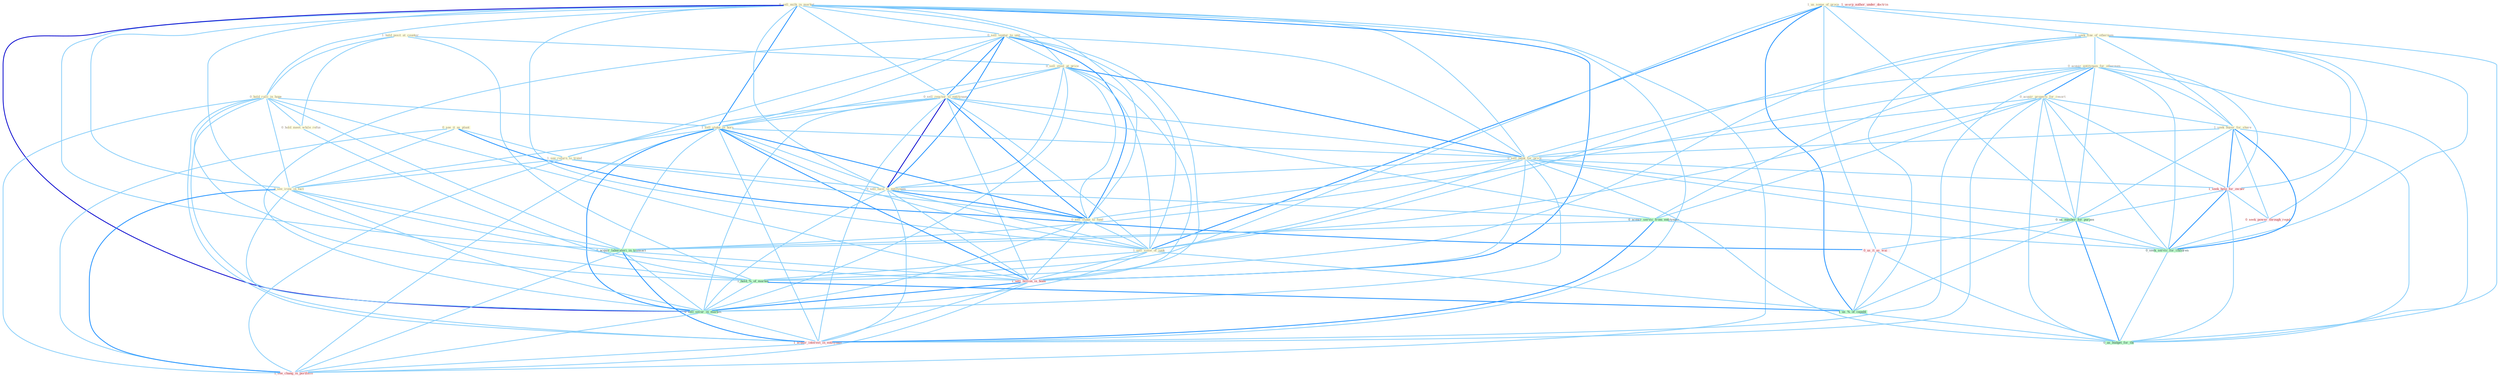 Graph G{ 
    node
    [shape=polygon,style=filled,width=.5,height=.06,color="#BDFCC9",fixedsize=true,fontsize=4,
    fontcolor="#2f4f4f"];
    {node
    [color="#ffffe0", fontcolor="#8b7d6b"] "1_us_some_of_proce " "1_seek_fine_of_othernum " "0_sell_milk_in_market " "1_hold_posit_at_counter " "0_hold_ralli_in_hope " "0_hold_meet_while_refus " "0_sell_ventur_to_unit " "0_sell_steel_at_price " "0_sell_reactor_to_entitynam " "0_see_it_as_plant " "0_acquir_entitynam_for_othernum " "0_acquir_properti_for_resort " "1_sell_stake_in_hors " "1_seek_buyer_for_share " "1_see_return_to_trend " "0_sell_bank_for_price " "0_sell_facil_to_entitynam " "0_sell_stake_to_fund " "0_see_ironi_in_fact " "1_sell_some_of_junk "}
{node [color="#fff0f5", fontcolor="#b22222"] "1_seek_help_for_owner " "0_seek_power_through_regul " "1_sell_billion_in_bond " "0_us_it_as_wai " "1_usurp_author_under_doctrin " "1_acquir_interest_in_entitynam " "1_see_chang_in_portfolio "}
edge [color="#B0E2FF"];

	"1_us_some_of_proce " -- "1_seek_fine_of_othernum " [w="1", color="#87cefa" ];
	"1_us_some_of_proce " -- "1_sell_some_of_junk " [w="2", color="#1e90ff" , len=0.8];
	"1_us_some_of_proce " -- "1_hold_%_of_market " [w="1", color="#87cefa" ];
	"1_us_some_of_proce " -- "0_us_number_for_purpos " [w="1", color="#87cefa" ];
	"1_us_some_of_proce " -- "0_us_it_as_wai " [w="1", color="#87cefa" ];
	"1_us_some_of_proce " -- "1_us_%_of_capabl " [w="2", color="#1e90ff" , len=0.8];
	"1_us_some_of_proce " -- "0_us_budget_for_thi " [w="1", color="#87cefa" ];
	"1_seek_fine_of_othernum " -- "0_acquir_entitynam_for_othernum " [w="1", color="#87cefa" ];
	"1_seek_fine_of_othernum " -- "1_seek_buyer_for_share " [w="1", color="#87cefa" ];
	"1_seek_fine_of_othernum " -- "1_sell_some_of_junk " [w="1", color="#87cefa" ];
	"1_seek_fine_of_othernum " -- "1_seek_help_for_owner " [w="1", color="#87cefa" ];
	"1_seek_fine_of_othernum " -- "1_hold_%_of_market " [w="1", color="#87cefa" ];
	"1_seek_fine_of_othernum " -- "0_seek_power_through_regul " [w="1", color="#87cefa" ];
	"1_seek_fine_of_othernum " -- "1_us_%_of_capabl " [w="1", color="#87cefa" ];
	"1_seek_fine_of_othernum " -- "0_seek_servic_for_children " [w="1", color="#87cefa" ];
	"0_sell_milk_in_market " -- "0_hold_ralli_in_hope " [w="1", color="#87cefa" ];
	"0_sell_milk_in_market " -- "0_sell_ventur_to_unit " [w="1", color="#87cefa" ];
	"0_sell_milk_in_market " -- "0_sell_steel_at_price " [w="1", color="#87cefa" ];
	"0_sell_milk_in_market " -- "0_sell_reactor_to_entitynam " [w="1", color="#87cefa" ];
	"0_sell_milk_in_market " -- "1_sell_stake_in_hors " [w="2", color="#1e90ff" , len=0.8];
	"0_sell_milk_in_market " -- "0_sell_bank_for_price " [w="1", color="#87cefa" ];
	"0_sell_milk_in_market " -- "0_sell_facil_to_entitynam " [w="1", color="#87cefa" ];
	"0_sell_milk_in_market " -- "0_sell_stake_to_fund " [w="1", color="#87cefa" ];
	"0_sell_milk_in_market " -- "0_see_ironi_in_fact " [w="1", color="#87cefa" ];
	"0_sell_milk_in_market " -- "1_sell_some_of_junk " [w="1", color="#87cefa" ];
	"0_sell_milk_in_market " -- "1_hold_%_of_market " [w="1", color="#87cefa" ];
	"0_sell_milk_in_market " -- "0_acquir_laboratori_in_transact " [w="1", color="#87cefa" ];
	"0_sell_milk_in_market " -- "1_sell_billion_in_bond " [w="2", color="#1e90ff" , len=0.8];
	"0_sell_milk_in_market " -- "0_sell_secur_in_market " [w="3", color="#0000cd" , len=0.6];
	"0_sell_milk_in_market " -- "1_acquir_interest_in_entitynam " [w="1", color="#87cefa" ];
	"0_sell_milk_in_market " -- "1_see_chang_in_portfolio " [w="1", color="#87cefa" ];
	"1_hold_posit_at_counter " -- "0_hold_ralli_in_hope " [w="1", color="#87cefa" ];
	"1_hold_posit_at_counter " -- "0_hold_meet_while_refus " [w="1", color="#87cefa" ];
	"1_hold_posit_at_counter " -- "0_sell_steel_at_price " [w="1", color="#87cefa" ];
	"1_hold_posit_at_counter " -- "1_hold_%_of_market " [w="1", color="#87cefa" ];
	"0_hold_ralli_in_hope " -- "0_hold_meet_while_refus " [w="1", color="#87cefa" ];
	"0_hold_ralli_in_hope " -- "1_sell_stake_in_hors " [w="1", color="#87cefa" ];
	"0_hold_ralli_in_hope " -- "0_see_ironi_in_fact " [w="1", color="#87cefa" ];
	"0_hold_ralli_in_hope " -- "1_hold_%_of_market " [w="1", color="#87cefa" ];
	"0_hold_ralli_in_hope " -- "0_acquir_laboratori_in_transact " [w="1", color="#87cefa" ];
	"0_hold_ralli_in_hope " -- "1_sell_billion_in_bond " [w="1", color="#87cefa" ];
	"0_hold_ralli_in_hope " -- "0_sell_secur_in_market " [w="1", color="#87cefa" ];
	"0_hold_ralli_in_hope " -- "1_acquir_interest_in_entitynam " [w="1", color="#87cefa" ];
	"0_hold_ralli_in_hope " -- "1_see_chang_in_portfolio " [w="1", color="#87cefa" ];
	"0_hold_meet_while_refus " -- "1_hold_%_of_market " [w="1", color="#87cefa" ];
	"0_sell_ventur_to_unit " -- "0_sell_steel_at_price " [w="1", color="#87cefa" ];
	"0_sell_ventur_to_unit " -- "0_sell_reactor_to_entitynam " [w="2", color="#1e90ff" , len=0.8];
	"0_sell_ventur_to_unit " -- "1_sell_stake_in_hors " [w="1", color="#87cefa" ];
	"0_sell_ventur_to_unit " -- "1_see_return_to_trend " [w="1", color="#87cefa" ];
	"0_sell_ventur_to_unit " -- "0_sell_bank_for_price " [w="1", color="#87cefa" ];
	"0_sell_ventur_to_unit " -- "0_sell_facil_to_entitynam " [w="2", color="#1e90ff" , len=0.8];
	"0_sell_ventur_to_unit " -- "0_sell_stake_to_fund " [w="2", color="#1e90ff" , len=0.8];
	"0_sell_ventur_to_unit " -- "1_sell_some_of_junk " [w="1", color="#87cefa" ];
	"0_sell_ventur_to_unit " -- "1_sell_billion_in_bond " [w="1", color="#87cefa" ];
	"0_sell_ventur_to_unit " -- "0_sell_secur_in_market " [w="1", color="#87cefa" ];
	"0_sell_steel_at_price " -- "0_sell_reactor_to_entitynam " [w="1", color="#87cefa" ];
	"0_sell_steel_at_price " -- "1_sell_stake_in_hors " [w="1", color="#87cefa" ];
	"0_sell_steel_at_price " -- "0_sell_bank_for_price " [w="2", color="#1e90ff" , len=0.8];
	"0_sell_steel_at_price " -- "0_sell_facil_to_entitynam " [w="1", color="#87cefa" ];
	"0_sell_steel_at_price " -- "0_sell_stake_to_fund " [w="1", color="#87cefa" ];
	"0_sell_steel_at_price " -- "1_sell_some_of_junk " [w="1", color="#87cefa" ];
	"0_sell_steel_at_price " -- "1_sell_billion_in_bond " [w="1", color="#87cefa" ];
	"0_sell_steel_at_price " -- "0_sell_secur_in_market " [w="1", color="#87cefa" ];
	"0_sell_reactor_to_entitynam " -- "1_sell_stake_in_hors " [w="1", color="#87cefa" ];
	"0_sell_reactor_to_entitynam " -- "1_see_return_to_trend " [w="1", color="#87cefa" ];
	"0_sell_reactor_to_entitynam " -- "0_sell_bank_for_price " [w="1", color="#87cefa" ];
	"0_sell_reactor_to_entitynam " -- "0_sell_facil_to_entitynam " [w="3", color="#0000cd" , len=0.6];
	"0_sell_reactor_to_entitynam " -- "0_sell_stake_to_fund " [w="2", color="#1e90ff" , len=0.8];
	"0_sell_reactor_to_entitynam " -- "1_sell_some_of_junk " [w="1", color="#87cefa" ];
	"0_sell_reactor_to_entitynam " -- "0_acquir_servic_from_entitynam " [w="1", color="#87cefa" ];
	"0_sell_reactor_to_entitynam " -- "1_sell_billion_in_bond " [w="1", color="#87cefa" ];
	"0_sell_reactor_to_entitynam " -- "0_sell_secur_in_market " [w="1", color="#87cefa" ];
	"0_sell_reactor_to_entitynam " -- "1_acquir_interest_in_entitynam " [w="1", color="#87cefa" ];
	"0_see_it_as_plant " -- "1_see_return_to_trend " [w="1", color="#87cefa" ];
	"0_see_it_as_plant " -- "0_see_ironi_in_fact " [w="1", color="#87cefa" ];
	"0_see_it_as_plant " -- "0_us_it_as_wai " [w="2", color="#1e90ff" , len=0.8];
	"0_see_it_as_plant " -- "1_see_chang_in_portfolio " [w="1", color="#87cefa" ];
	"0_acquir_entitynam_for_othernum " -- "0_acquir_properti_for_resort " [w="2", color="#1e90ff" , len=0.8];
	"0_acquir_entitynam_for_othernum " -- "1_seek_buyer_for_share " [w="1", color="#87cefa" ];
	"0_acquir_entitynam_for_othernum " -- "0_sell_bank_for_price " [w="1", color="#87cefa" ];
	"0_acquir_entitynam_for_othernum " -- "1_seek_help_for_owner " [w="1", color="#87cefa" ];
	"0_acquir_entitynam_for_othernum " -- "0_acquir_servic_from_entitynam " [w="1", color="#87cefa" ];
	"0_acquir_entitynam_for_othernum " -- "0_us_number_for_purpos " [w="1", color="#87cefa" ];
	"0_acquir_entitynam_for_othernum " -- "0_acquir_laboratori_in_transact " [w="1", color="#87cefa" ];
	"0_acquir_entitynam_for_othernum " -- "1_acquir_interest_in_entitynam " [w="1", color="#87cefa" ];
	"0_acquir_entitynam_for_othernum " -- "0_seek_servic_for_children " [w="1", color="#87cefa" ];
	"0_acquir_entitynam_for_othernum " -- "0_us_budget_for_thi " [w="1", color="#87cefa" ];
	"0_acquir_properti_for_resort " -- "1_seek_buyer_for_share " [w="1", color="#87cefa" ];
	"0_acquir_properti_for_resort " -- "0_sell_bank_for_price " [w="1", color="#87cefa" ];
	"0_acquir_properti_for_resort " -- "1_seek_help_for_owner " [w="1", color="#87cefa" ];
	"0_acquir_properti_for_resort " -- "0_acquir_servic_from_entitynam " [w="1", color="#87cefa" ];
	"0_acquir_properti_for_resort " -- "0_us_number_for_purpos " [w="1", color="#87cefa" ];
	"0_acquir_properti_for_resort " -- "0_acquir_laboratori_in_transact " [w="1", color="#87cefa" ];
	"0_acquir_properti_for_resort " -- "1_acquir_interest_in_entitynam " [w="1", color="#87cefa" ];
	"0_acquir_properti_for_resort " -- "0_seek_servic_for_children " [w="1", color="#87cefa" ];
	"0_acquir_properti_for_resort " -- "0_us_budget_for_thi " [w="1", color="#87cefa" ];
	"1_sell_stake_in_hors " -- "0_sell_bank_for_price " [w="1", color="#87cefa" ];
	"1_sell_stake_in_hors " -- "0_sell_facil_to_entitynam " [w="1", color="#87cefa" ];
	"1_sell_stake_in_hors " -- "0_sell_stake_to_fund " [w="2", color="#1e90ff" , len=0.8];
	"1_sell_stake_in_hors " -- "0_see_ironi_in_fact " [w="1", color="#87cefa" ];
	"1_sell_stake_in_hors " -- "1_sell_some_of_junk " [w="1", color="#87cefa" ];
	"1_sell_stake_in_hors " -- "0_acquir_laboratori_in_transact " [w="1", color="#87cefa" ];
	"1_sell_stake_in_hors " -- "1_sell_billion_in_bond " [w="2", color="#1e90ff" , len=0.8];
	"1_sell_stake_in_hors " -- "0_sell_secur_in_market " [w="2", color="#1e90ff" , len=0.8];
	"1_sell_stake_in_hors " -- "1_acquir_interest_in_entitynam " [w="1", color="#87cefa" ];
	"1_sell_stake_in_hors " -- "1_see_chang_in_portfolio " [w="1", color="#87cefa" ];
	"1_seek_buyer_for_share " -- "0_sell_bank_for_price " [w="1", color="#87cefa" ];
	"1_seek_buyer_for_share " -- "1_seek_help_for_owner " [w="2", color="#1e90ff" , len=0.8];
	"1_seek_buyer_for_share " -- "0_seek_power_through_regul " [w="1", color="#87cefa" ];
	"1_seek_buyer_for_share " -- "0_us_number_for_purpos " [w="1", color="#87cefa" ];
	"1_seek_buyer_for_share " -- "0_seek_servic_for_children " [w="2", color="#1e90ff" , len=0.8];
	"1_seek_buyer_for_share " -- "0_us_budget_for_thi " [w="1", color="#87cefa" ];
	"1_see_return_to_trend " -- "0_sell_facil_to_entitynam " [w="1", color="#87cefa" ];
	"1_see_return_to_trend " -- "0_sell_stake_to_fund " [w="1", color="#87cefa" ];
	"1_see_return_to_trend " -- "0_see_ironi_in_fact " [w="1", color="#87cefa" ];
	"1_see_return_to_trend " -- "1_see_chang_in_portfolio " [w="1", color="#87cefa" ];
	"0_sell_bank_for_price " -- "0_sell_facil_to_entitynam " [w="1", color="#87cefa" ];
	"0_sell_bank_for_price " -- "0_sell_stake_to_fund " [w="1", color="#87cefa" ];
	"0_sell_bank_for_price " -- "1_sell_some_of_junk " [w="1", color="#87cefa" ];
	"0_sell_bank_for_price " -- "1_seek_help_for_owner " [w="1", color="#87cefa" ];
	"0_sell_bank_for_price " -- "0_us_number_for_purpos " [w="1", color="#87cefa" ];
	"0_sell_bank_for_price " -- "1_sell_billion_in_bond " [w="1", color="#87cefa" ];
	"0_sell_bank_for_price " -- "0_sell_secur_in_market " [w="1", color="#87cefa" ];
	"0_sell_bank_for_price " -- "0_seek_servic_for_children " [w="1", color="#87cefa" ];
	"0_sell_bank_for_price " -- "0_us_budget_for_thi " [w="1", color="#87cefa" ];
	"0_sell_facil_to_entitynam " -- "0_sell_stake_to_fund " [w="2", color="#1e90ff" , len=0.8];
	"0_sell_facil_to_entitynam " -- "1_sell_some_of_junk " [w="1", color="#87cefa" ];
	"0_sell_facil_to_entitynam " -- "0_acquir_servic_from_entitynam " [w="1", color="#87cefa" ];
	"0_sell_facil_to_entitynam " -- "1_sell_billion_in_bond " [w="1", color="#87cefa" ];
	"0_sell_facil_to_entitynam " -- "0_sell_secur_in_market " [w="1", color="#87cefa" ];
	"0_sell_facil_to_entitynam " -- "1_acquir_interest_in_entitynam " [w="1", color="#87cefa" ];
	"0_sell_stake_to_fund " -- "1_sell_some_of_junk " [w="1", color="#87cefa" ];
	"0_sell_stake_to_fund " -- "1_sell_billion_in_bond " [w="1", color="#87cefa" ];
	"0_sell_stake_to_fund " -- "0_sell_secur_in_market " [w="1", color="#87cefa" ];
	"0_see_ironi_in_fact " -- "0_acquir_laboratori_in_transact " [w="1", color="#87cefa" ];
	"0_see_ironi_in_fact " -- "1_sell_billion_in_bond " [w="1", color="#87cefa" ];
	"0_see_ironi_in_fact " -- "0_sell_secur_in_market " [w="1", color="#87cefa" ];
	"0_see_ironi_in_fact " -- "1_acquir_interest_in_entitynam " [w="1", color="#87cefa" ];
	"0_see_ironi_in_fact " -- "1_see_chang_in_portfolio " [w="2", color="#1e90ff" , len=0.8];
	"1_sell_some_of_junk " -- "1_hold_%_of_market " [w="1", color="#87cefa" ];
	"1_sell_some_of_junk " -- "1_sell_billion_in_bond " [w="1", color="#87cefa" ];
	"1_sell_some_of_junk " -- "1_us_%_of_capabl " [w="1", color="#87cefa" ];
	"1_sell_some_of_junk " -- "0_sell_secur_in_market " [w="1", color="#87cefa" ];
	"1_seek_help_for_owner " -- "0_seek_power_through_regul " [w="1", color="#87cefa" ];
	"1_seek_help_for_owner " -- "0_us_number_for_purpos " [w="1", color="#87cefa" ];
	"1_seek_help_for_owner " -- "0_seek_servic_for_children " [w="2", color="#1e90ff" , len=0.8];
	"1_seek_help_for_owner " -- "0_us_budget_for_thi " [w="1", color="#87cefa" ];
	"0_acquir_servic_from_entitynam " -- "0_acquir_laboratori_in_transact " [w="1", color="#87cefa" ];
	"0_acquir_servic_from_entitynam " -- "1_acquir_interest_in_entitynam " [w="2", color="#1e90ff" , len=0.8];
	"0_acquir_servic_from_entitynam " -- "0_seek_servic_for_children " [w="1", color="#87cefa" ];
	"1_hold_%_of_market " -- "1_us_%_of_capabl " [w="2", color="#1e90ff" , len=0.8];
	"1_hold_%_of_market " -- "0_sell_secur_in_market " [w="1", color="#87cefa" ];
	"0_seek_power_through_regul " -- "0_seek_servic_for_children " [w="1", color="#87cefa" ];
	"0_us_number_for_purpos " -- "0_us_it_as_wai " [w="1", color="#87cefa" ];
	"0_us_number_for_purpos " -- "1_us_%_of_capabl " [w="1", color="#87cefa" ];
	"0_us_number_for_purpos " -- "0_seek_servic_for_children " [w="1", color="#87cefa" ];
	"0_us_number_for_purpos " -- "0_us_budget_for_thi " [w="2", color="#1e90ff" , len=0.8];
	"0_acquir_laboratori_in_transact " -- "1_sell_billion_in_bond " [w="1", color="#87cefa" ];
	"0_acquir_laboratori_in_transact " -- "0_sell_secur_in_market " [w="1", color="#87cefa" ];
	"0_acquir_laboratori_in_transact " -- "1_acquir_interest_in_entitynam " [w="2", color="#1e90ff" , len=0.8];
	"0_acquir_laboratori_in_transact " -- "1_see_chang_in_portfolio " [w="1", color="#87cefa" ];
	"1_sell_billion_in_bond " -- "0_sell_secur_in_market " [w="2", color="#1e90ff" , len=0.8];
	"1_sell_billion_in_bond " -- "1_acquir_interest_in_entitynam " [w="1", color="#87cefa" ];
	"1_sell_billion_in_bond " -- "1_see_chang_in_portfolio " [w="1", color="#87cefa" ];
	"0_us_it_as_wai " -- "1_us_%_of_capabl " [w="1", color="#87cefa" ];
	"0_us_it_as_wai " -- "0_us_budget_for_thi " [w="1", color="#87cefa" ];
	"1_us_%_of_capabl " -- "0_us_budget_for_thi " [w="1", color="#87cefa" ];
	"0_sell_secur_in_market " -- "1_acquir_interest_in_entitynam " [w="1", color="#87cefa" ];
	"0_sell_secur_in_market " -- "1_see_chang_in_portfolio " [w="1", color="#87cefa" ];
	"1_acquir_interest_in_entitynam " -- "1_see_chang_in_portfolio " [w="1", color="#87cefa" ];
	"0_seek_servic_for_children " -- "0_us_budget_for_thi " [w="1", color="#87cefa" ];
}